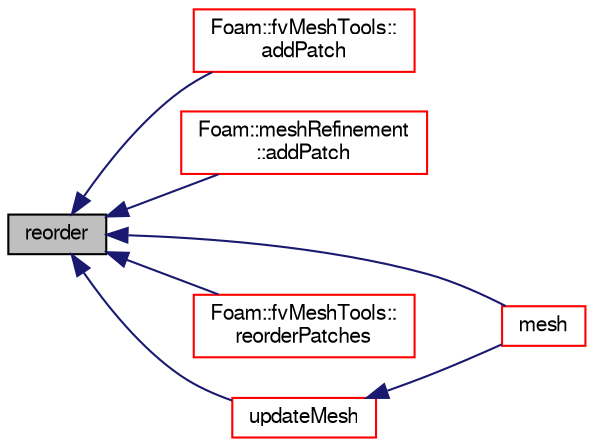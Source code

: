 digraph "reorder"
{
  bgcolor="transparent";
  edge [fontname="FreeSans",fontsize="10",labelfontname="FreeSans",labelfontsize="10"];
  node [fontname="FreeSans",fontsize="10",shape=record];
  rankdir="LR";
  Node8188 [label="reorder",height=0.2,width=0.4,color="black", fillcolor="grey75", style="filled", fontcolor="black"];
  Node8188 -> Node8189 [dir="back",color="midnightblue",fontsize="10",style="solid",fontname="FreeSans"];
  Node8189 [label="Foam::fvMeshTools::\laddPatch",height=0.2,width=0.4,color="red",URL="$a21458.html#a590f160ae7ad17fa6394045ac077b9bf",tooltip="Add patch. Inserts patch before all processor patches. "];
  Node8188 -> Node8202 [dir="back",color="midnightblue",fontsize="10",style="solid",fontname="FreeSans"];
  Node8202 [label="Foam::meshRefinement\l::addPatch",height=0.2,width=0.4,color="red",URL="$a24662.html#a7648b2de2bf053048ba38532a8cf73a1",tooltip="Helper:add patch to mesh. Update all registered fields. "];
  Node8188 -> Node8207 [dir="back",color="midnightblue",fontsize="10",style="solid",fontname="FreeSans"];
  Node8207 [label="mesh",height=0.2,width=0.4,color="red",URL="$a27402.html#ae78c91f8ff731c07ccc4351d9fe861ba",tooltip="Return the mesh reference. "];
  Node8188 -> Node8297 [dir="back",color="midnightblue",fontsize="10",style="solid",fontname="FreeSans"];
  Node8297 [label="Foam::fvMeshTools::\lreorderPatches",height=0.2,width=0.4,color="red",URL="$a21458.html#a18d7d3895abc0ab81c525bd81ba69a9c"];
  Node8188 -> Node8299 [dir="back",color="midnightblue",fontsize="10",style="solid",fontname="FreeSans"];
  Node8299 [label="updateMesh",height=0.2,width=0.4,color="red",URL="$a27402.html#ae5693a309a936ac1040dd48c2881677f",tooltip="Correct polyBoundaryMesh after topology update. "];
  Node8299 -> Node8207 [dir="back",color="midnightblue",fontsize="10",style="solid",fontname="FreeSans"];
}
